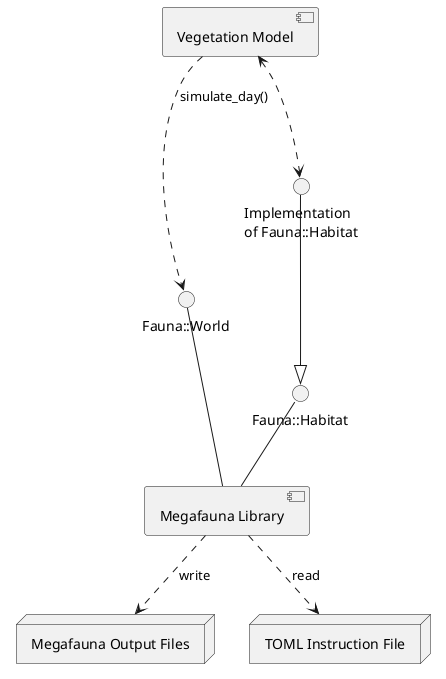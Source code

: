 /' PlantUML diagrams for the herbivory module.
 ' author: Wolfgang Traylor, Senckenberg BiK-F
 ' date: August 2017
 '
 ' PlantUML is free software under the GPL license.
 ' See http://plantuml.com
 '
 ' Please keep the **alphabetical order** of the diagrams.
 '/

@startuml (id=basic_components)
  [Megafauna Library] as library
  () "Fauna::Habitat" as habitat
  () "Fauna::World" as world
  () "Implementation\nof Fauna::Habitat" as myhabitat
  node "Megafauna Output Files" as outputfiles
  [Vegetation Model] as vegetation
  node "TOML Instruction File" as insfile
  vegetation   <..>  myhabitat
  myhabitat     --|> habitat
  habitat       --   library
  library       ..>  outputfiles : write
  library       ..>  insfile  : read
  vegetation    ..>  world : simulate_day()
  world         --   library
@enduml

@startuml (id=demo_simulator_classes)
  hide members
  hide methods
  namespace Fauna {
    namespace Demo {
      class Framework <<singleton>>
      Framework *-> "1..*" SimpleHabitat
      SimpleHabitat *-> "1" LogisticGrass
      SimpleHabitat --|> Fauna.Habitat
      Framework *-> "1" Fauna.World
    }
    abstract Habitat
    World          ..> Habitat : <<call>>
  }
  annotation "main()" as main
  main .down.> Fauna.Demo.Framework : <<call>>
@enduml

@startuml (id=exception_classes)
  hide members
  hide methods
  namespace std{
    exception   <|-- logic_error
    exception   <|-up- runtime_error
    logic_error <|-- invalid_argument
    logic_error <|-- out_of_range
  }
  namespace Fauna{
    invalid_option        --|> std.runtime_error
    missing_parameter     --|> std.runtime_error
    missing_hft_parameter --|> std.runtime_error
    missing_group         --|> std.runtime_error
  }
  namespace cpptoml{
    array_exception --|> std.runtime_error
    parse_exception --|> std.runtime_error
  }
@enduml

@startuml (id=forage_classes)
  hide members
  hide methods
  namespace Fauna{
    class ForageBase{
      digestibility
      mass
    }
    show ForageBase members
    class GrassForage{
      fpc
      sward_density
    }
    show GrassForage members
    ForageBase <|-- GrassForage
    class HabitatForage
    HabitatForage *->GrassForage
    enum ForageValueTag{
      PositiveAndZero
      ZeroToOne
    }
    show ForageValueTag members
    class ForageValues< ForageValueTag >
    ForageValueTag -- ForageValues
    enum ForageType{
      Grass,
      Inedible
    }
    show ForageType members
  }
@enduml

@startuml (id=herbivore_classes)
  hide members
  hide methods
  namespace Fauna {
    interface HerbivoreInterface
    interface PopulationInterface
    abstract HerbivoreBase
    HerbivoreInterface  <|-- HerbivoreBase
    HerbivoreBase       <|-- HerbivoreCohort
    PopulationInterface <|-up- CohortPopulation
    HerbivoreCohort     "*" <--* "1" CohortPopulation
    HerbivoreCohort      <..  CohortPopulation     : <<create>>
    (HerbivoreCohort, CohortPopulation) .. CreateHerbivoreCohort
  }
@enduml

@startuml (id=herbivorebase_compartments)
  hide methods
  namespace Fauna{
  abstract HerbivoreBase{
    -Hft hft
    -int age_days
  }
  class FatmassEnergyBudget{
    +catabolize_fat()
    +metabolize_energy()
    -double energy_needs
    -double fatmass
    -double max_fatmass
  }
  show FatmassEnergyBudget methods
  HerbivoreBase *-up-> "1" FatmassEnergyBudget
  package "Forage Energy" <<rectangle>> {
    enum NetEnergyModel{
      GrossEnergyFraction
    }
  }
  HerbivoreBase .up.> "1" "Forage Energy"
  package "Reproduction" <<rectangle>> {
    enum ReproductionModel{
      None
      ConstantMaximum
      Linear
      Logistic
    }
  }
  HerbivoreBase .up.> "1" "Reproduction"
  package "Diet" <<rectangle>> {
    enum DietComposer{
      PureGrazer
    }
  }
  HerbivoreBase  .up.> "1" "Diet"
  package "Energy Expenditure" <<rectangle>>  {
    enum ExpenditureComponent{
      Allometric
      Taylor1981
      Thermoregulation
    }
  }
  HerbivoreBase  ..> "*" "Energy Expenditure"
    package "Digestive Limit" <<rectangle>>  {
    enum DigestiveLimit{
      None
      Allometric
      FixedFraction
      IlliusGordon1992
    }
  }
  HerbivoreBase  ..> "1" "Digestive Limit"
  package "Foraging Limits" <<rectangle>>  {
    enum ForagingLimit{
      IlliusOConnor2000
      GeneralFunctionalRespone
    }
  }
  HerbivoreBase  ..> "*" "Foraging Limits"
  package "Mortality" <<rectangle>> {
    enum MortalityFactor{
      Background
      Lifespan
      StarvationIlliusOConnor2000
      StarvationThreshold
    }
  }
  HerbivoreBase ..> "*" "Mortality"
  }
@enduml

@startuml (id=important_classes)
  hide members
  hide methods
  namespace Fauna{
    class World
    abstract Habitat
    interface HerbivoreInterface
    class Hft
    interface PopulationInterface
    World            --> SimulationUnit : owns >
    class SimulationUnit
    SimulationUnit      *--> "1" Habitat
    SimulationUnit      *--> "1..*" PopulationList : contains >
    class PopulationList
    PopulationList      *--> "*" PopulationInterface
    PopulationInterface *--> "*" HerbivoreInterface
    HerbivoreInterface   --> "1" Hft
  }
@enduml

@startuml (id=intake_limit_levels)
hide members
hide circle
hide methods
annotation "Available Forage" as available_forage
note left: Plant biomass in the habitat
annotation "Foraging Limit" as foraging_limit
note left: Potential ingestion
annotation "Digestive Limit" as digestion_limit
note left: Potential digestion
annotation "Diet Choice" as diet_choice
note left: Preference for forage types
annotation "Metabolic Limit" as metabolic_limit
note left: Maintenance needs + max. anabolism
annotation "Competition Limit" as competition
note left: Sharing resources with other herbivores
annotation "Ingestion" as ingestion
available_forage -down-> foraging_limit
foraging_limit   -down-> digestion_limit
digestion_limit  -down-> diet_choice
diet_choice      -down-> metabolic_limit
metabolic_limit  -down-> competition
competition      -down-> ingestion
@enduml

@startuml (id=new_forage_type)
  namespace Fauna{
    enum ForageType {
      Grass
      NewForage
      Inedible
    }
    class ForageValues< ForageValueTag >
    ForageValues ..> ForageType : <<use>>
    abstract ForageBase
    class NewForage{
      your_custom_members
    }
    NewForage --|> ForageBase
    class HabitatForage{
      get_total()
      merge()
    }
    HabitatForage *--> NewForage
    abstract HerbivoreBase
    HerbivoreBase ..> HabitatForage : <<use>>
    class YourHabitatImplementation{
      get_available_forage()
      reduce_forage_mass()
    }
    YourHabitatImplementation ..> HabitatForage : <<use>>
    abstract Habitat
    YourHabitatImplementation -up-|> Habitat
    namespace Demo{
      SimpleHabitat  ..> Fauna.HabitatForage : <<use>>
      SimpleHabitat -up-|> Fauna.Habitat
    }
  }
@enduml

@startuml (id=new_herbivore_type)
  namespace Fauna{
    hide members
    hide methods
    interface HerbivoreInterface
    abstract HerbivoreBase
    HerbivoreInterface  <|-- HerbivoreBase
    HerbivoreBase       <|-- HerbivoreCohort
    HerbivoreInterface  <|-- NewHerbivore
    interface PopulationInterface
    PopulationInterface <|-- NewPopulation
    NewPopulation        ..> NewHerbivore : create & manage
  }
@enduml

@startuml (id=output_classes)
  hide methods
  hide members
  namespace Fauna{
    namespace Output{
      Aggregator o-down-> "*" Datapoint
      Datapoint o-down-> "1" CombinedData
      Datapoint o-left-> "1" DateInterval
      CombinedData o-down-> "*" HerbivoreData
      note on link : by HFT
      CombinedData o-down-> "1" HabitatData
    }
  }
@enduml

@startuml (id=parameters_access)
  hide members
  hide methods
  namespace Fauna{
    CreateHerbivoreCohort     ..> Parameters
    CreateHerbivoreCohort     ..> Hft
    CohortPopulation          .up.> Hft
    abstract HerbivoreBase
    HerbivoreBase             .up.> Hft
    World                     *-down-> Parameters
    World                     *-down-> Hft
  }
  package "Host Program"{
  }
  "Host Program" .right.> Fauna.Parameters
  "Host Program" .right.> Fauna.World
@enduml

@startuml (id=population_classes)
  hide members
  hide methods
  namespace Fauna{
    interface PopulationInterface
    PopulationInterface <|-- CohortPopulation
    CohortPopulation     *-- "*" HerbivoreCohort
    class SimulationUnit
    SimulationUnit *-- "*" PopulationInterface
    (SimulationUnit, PopulationInterface) .. HftPopulationsMap
    abstract Habitat
    SimulationUnit *-- "1" Habitat
  }
@enduml

